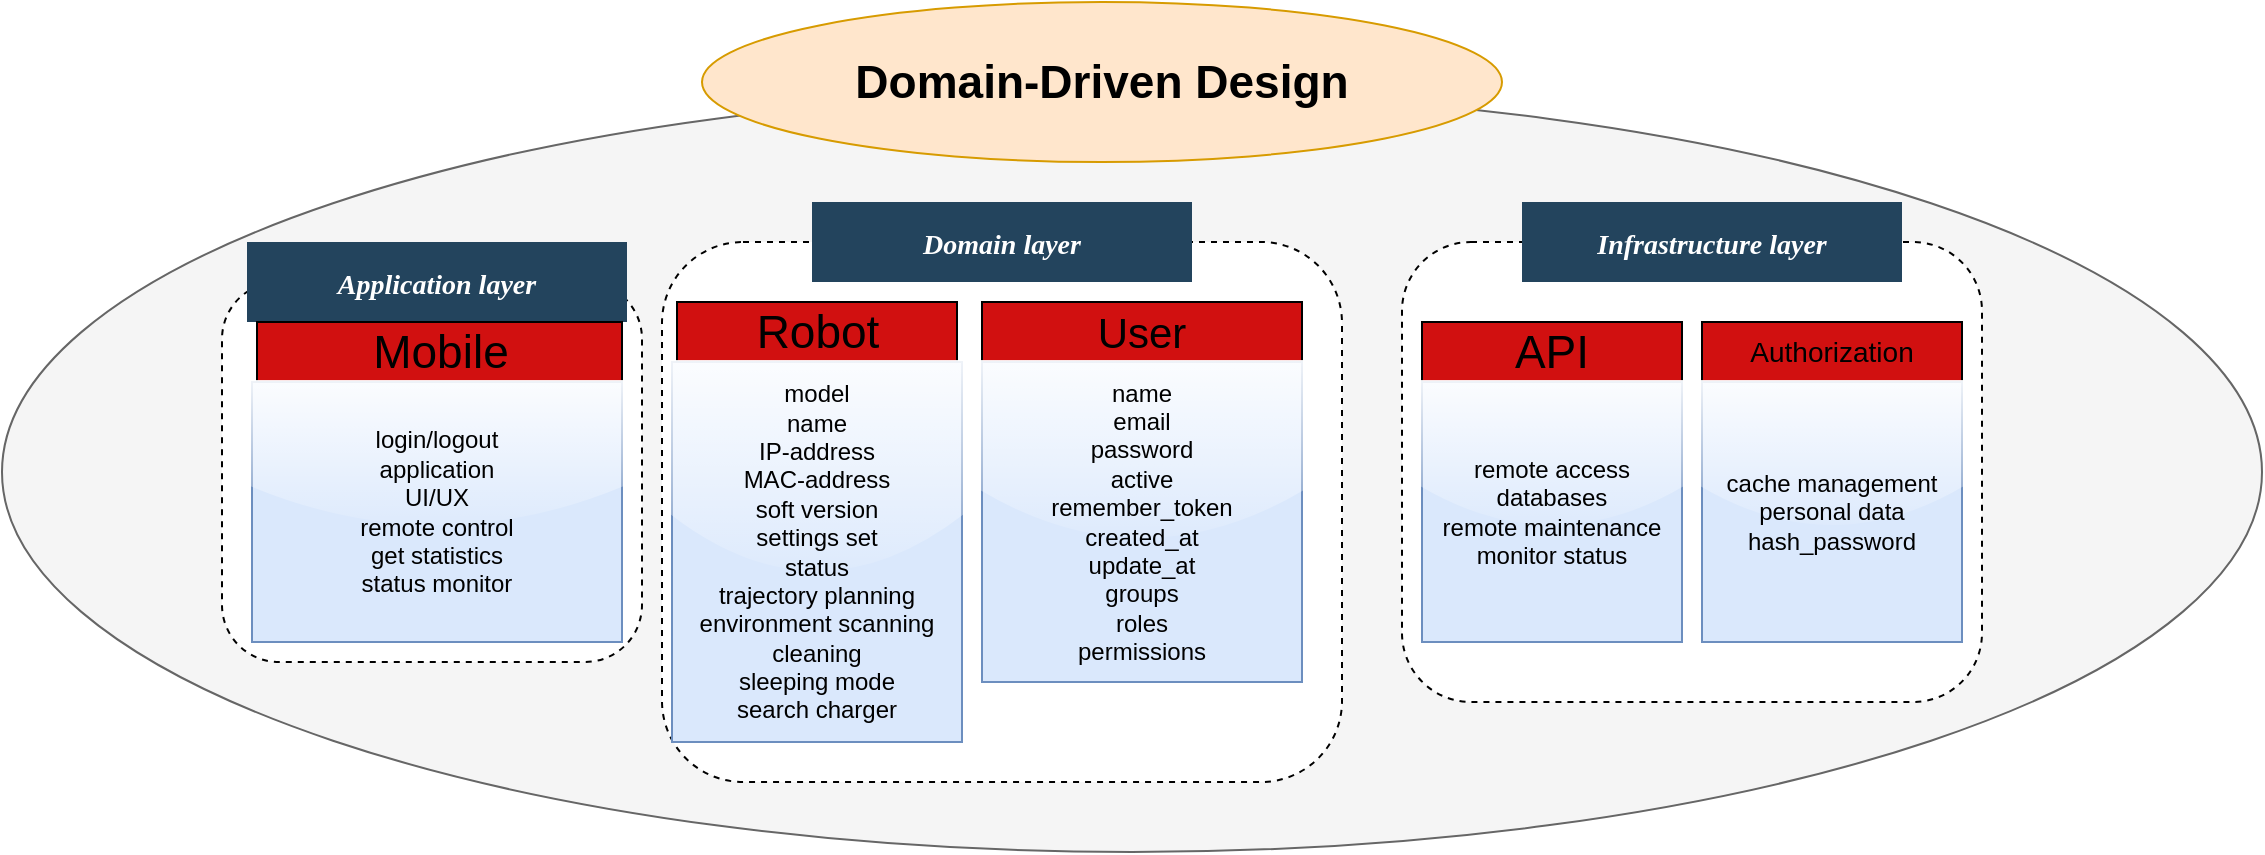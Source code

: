 <mxfile version="22.1.3" type="device">
  <diagram name="Page-1" id="2c0d36ab-eaac-3732-788b-9136903baeff">
    <mxGraphModel dx="1273" dy="506" grid="1" gridSize="10" guides="1" tooltips="1" connect="1" arrows="1" fold="1" page="1" pageScale="1.5" pageWidth="1169" pageHeight="827" background="none" math="0" shadow="0">
      <root>
        <mxCell id="0" />
        <mxCell id="1" parent="0" />
        <mxCell id="gJAFX9cJfrrIMlPxtMnf-149" value="" style="ellipse;whiteSpace=wrap;html=1;fillColor=#f5f5f5;fontColor=#333333;strokeColor=#666666;" vertex="1" parent="1">
          <mxGeometry x="60" y="335" width="1130" height="380" as="geometry" />
        </mxCell>
        <mxCell id="gJAFX9cJfrrIMlPxtMnf-146" value="" style="rounded=1;whiteSpace=wrap;html=1;dashed=1;" vertex="1" parent="1">
          <mxGeometry x="760" y="410" width="290" height="230" as="geometry" />
        </mxCell>
        <mxCell id="gJAFX9cJfrrIMlPxtMnf-134" value="" style="rounded=1;whiteSpace=wrap;html=1;dashed=1;" vertex="1" parent="1">
          <mxGeometry x="390" y="410" width="340" height="270" as="geometry" />
        </mxCell>
        <mxCell id="gJAFX9cJfrrIMlPxtMnf-127" value="" style="rounded=1;whiteSpace=wrap;html=1;dashed=1;" vertex="1" parent="1">
          <mxGeometry x="170" y="430" width="210" height="190" as="geometry" />
        </mxCell>
        <mxCell id="13" value="Application layer" style="rounded=0;fillColor=#23445D;gradientColor=none;strokeColor=none;fontColor=#FFFFFF;fontStyle=3;fontFamily=Tahoma;fontSize=14" parent="1" vertex="1">
          <mxGeometry x="182.5" y="410" width="190" height="40" as="geometry" />
        </mxCell>
        <mxCell id="XNS20DA51h8TnCrW4Q-W-127" value="&lt;font style=&quot;font-size: 23px;&quot;&gt;Mobile&lt;/font&gt;" style="rounded=0;whiteSpace=wrap;html=1;fillColor=#d11010;" parent="1" vertex="1">
          <mxGeometry x="187.5" y="450" width="182.5" height="30" as="geometry" />
        </mxCell>
        <mxCell id="XNS20DA51h8TnCrW4Q-W-130" value="login/logout&lt;br&gt;application&lt;br&gt;UI/UX&lt;br&gt;remote control&lt;br&gt;get statistics&lt;br&gt;status monitor" style="text;html=1;strokeColor=#6c8ebf;fillColor=#dae8fc;align=center;verticalAlign=middle;whiteSpace=wrap;rounded=0;glass=1;" parent="1" vertex="1">
          <mxGeometry x="185" y="480" width="185" height="130" as="geometry" />
        </mxCell>
        <mxCell id="gJAFX9cJfrrIMlPxtMnf-123" value="Domain layer" style="rounded=1;fillColor=#23445D;gradientColor=none;strokeColor=none;fontColor=#FFFFFF;fontStyle=3;fontFamily=Tahoma;fontSize=14;arcSize=0;glass=0;shadow=0;" vertex="1" parent="1">
          <mxGeometry x="465" y="390" width="190" height="40" as="geometry" />
        </mxCell>
        <mxCell id="gJAFX9cJfrrIMlPxtMnf-124" value="&lt;font style=&quot;font-size: 23px;&quot;&gt;Robot&lt;/font&gt;" style="rounded=0;whiteSpace=wrap;html=1;fillColor=#d11010;" vertex="1" parent="1">
          <mxGeometry x="397.5" y="440" width="140" height="30" as="geometry" />
        </mxCell>
        <mxCell id="gJAFX9cJfrrIMlPxtMnf-125" value="&lt;font style=&quot;font-size: 21px;&quot;&gt;User&lt;/font&gt;" style="rounded=0;whiteSpace=wrap;html=1;fillColor=#d11010;" vertex="1" parent="1">
          <mxGeometry x="550" y="440" width="160" height="30" as="geometry" />
        </mxCell>
        <mxCell id="gJAFX9cJfrrIMlPxtMnf-126" value="model&lt;br style=&quot;border-color: var(--border-color);&quot;&gt;name&lt;br style=&quot;border-color: var(--border-color);&quot;&gt;IP-address&lt;br style=&quot;border-color: var(--border-color);&quot;&gt;MAC-address&lt;br style=&quot;border-color: var(--border-color);&quot;&gt;soft version&lt;br style=&quot;border-color: var(--border-color);&quot;&gt;settings set&lt;br style=&quot;border-color: var(--border-color);&quot;&gt;status&lt;br style=&quot;border-color: var(--border-color);&quot;&gt;trajectory planning&lt;br style=&quot;border-color: var(--border-color);&quot;&gt;environment scanning&lt;br&gt;cleaning&lt;br&gt;sleeping mode&lt;br&gt;search charger" style="text;html=1;strokeColor=#6c8ebf;fillColor=#dae8fc;align=center;verticalAlign=middle;whiteSpace=wrap;rounded=0;glass=1;" vertex="1" parent="1">
          <mxGeometry x="395" y="470" width="145" height="190" as="geometry" />
        </mxCell>
        <mxCell id="gJAFX9cJfrrIMlPxtMnf-128" style="edgeStyle=orthogonalEdgeStyle;rounded=0;orthogonalLoop=1;jettySize=auto;html=1;exitX=0.5;exitY=1;exitDx=0;exitDy=0;" edge="1" parent="1" source="gJAFX9cJfrrIMlPxtMnf-127" target="gJAFX9cJfrrIMlPxtMnf-127">
          <mxGeometry relative="1" as="geometry" />
        </mxCell>
        <mxCell id="gJAFX9cJfrrIMlPxtMnf-132" value="name&lt;br&gt;email&lt;br&gt;password&lt;br&gt;active&lt;br&gt;remember_token&lt;br&gt;created_at&lt;br&gt;update_at&lt;br&gt;groups&lt;br&gt;roles&lt;br&gt;permissions&lt;br&gt;" style="whiteSpace=wrap;html=1;aspect=fixed;fillColor=#dae8fc;strokeColor=#6c8ebf;glass=1;" vertex="1" parent="1">
          <mxGeometry x="550" y="470" width="160" height="160" as="geometry" />
        </mxCell>
        <mxCell id="gJAFX9cJfrrIMlPxtMnf-136" value="Infrastructure layer" style="rounded=1;fillColor=#23445D;gradientColor=none;strokeColor=none;fontColor=#FFFFFF;fontStyle=3;fontFamily=Tahoma;fontSize=14;arcSize=0;glass=0;shadow=0;" vertex="1" parent="1">
          <mxGeometry x="820" y="390" width="190" height="40" as="geometry" />
        </mxCell>
        <mxCell id="gJAFX9cJfrrIMlPxtMnf-139" value="&lt;font style=&quot;font-size: 23px;&quot;&gt;API&lt;/font&gt;" style="rounded=0;whiteSpace=wrap;html=1;fillColor=#d11010;" vertex="1" parent="1">
          <mxGeometry x="770" y="450" width="130" height="30" as="geometry" />
        </mxCell>
        <mxCell id="gJAFX9cJfrrIMlPxtMnf-143" value="remote access&lt;br&gt;databases&lt;br&gt;remote maintenance&lt;br&gt;monitor status" style="whiteSpace=wrap;html=1;aspect=fixed;fillColor=#dae8fc;strokeColor=#6c8ebf;glass=1;" vertex="1" parent="1">
          <mxGeometry x="770" y="480" width="130" height="130" as="geometry" />
        </mxCell>
        <mxCell id="gJAFX9cJfrrIMlPxtMnf-144" value="&lt;font style=&quot;font-size: 14px;&quot;&gt;Authorization&lt;/font&gt;" style="rounded=0;whiteSpace=wrap;html=1;fillColor=#d11010;" vertex="1" parent="1">
          <mxGeometry x="910" y="450" width="130" height="30" as="geometry" />
        </mxCell>
        <mxCell id="gJAFX9cJfrrIMlPxtMnf-145" value="cache management&lt;br&gt;personal data&lt;br&gt;hash_password" style="whiteSpace=wrap;html=1;aspect=fixed;fillColor=#dae8fc;strokeColor=#6c8ebf;glass=1;" vertex="1" parent="1">
          <mxGeometry x="910" y="480" width="130" height="130" as="geometry" />
        </mxCell>
        <mxCell id="gJAFX9cJfrrIMlPxtMnf-147" value="&lt;h1&gt;&lt;font style=&quot;font-size: 23px;&quot;&gt;Domain-Driven Design&lt;/font&gt;&lt;/h1&gt;" style="ellipse;whiteSpace=wrap;html=1;fillColor=#ffe6cc;strokeColor=#d79b00;" vertex="1" parent="1">
          <mxGeometry x="410" y="290" width="400" height="80" as="geometry" />
        </mxCell>
      </root>
    </mxGraphModel>
  </diagram>
</mxfile>
